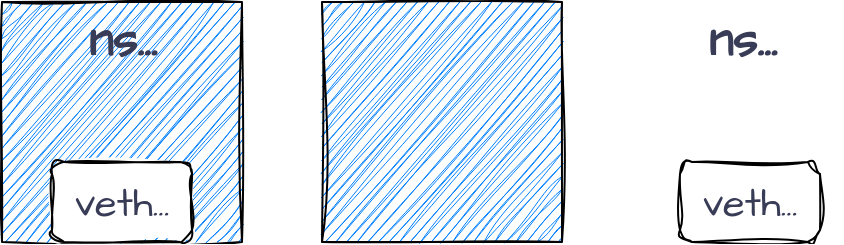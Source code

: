 <mxfile pages="3">
    <diagram id="_f5m5LR9E8L5jP-z1Y56" name="veth">
        <mxGraphModel dx="1011" dy="498" grid="1" gridSize="10" guides="1" tooltips="1" connect="1" arrows="1" fold="1" page="1" pageScale="1" pageWidth="827" pageHeight="1169" math="0" shadow="0">
            <root>
                <mxCell id="0"/>
                <mxCell id="1" parent="0"/>
                <mxCell id="RP_6BdAvPYwAgskeF7l2-1" value="" style="group" parent="1" vertex="1" connectable="0">
                    <mxGeometry x="40" y="40" width="120" height="120" as="geometry"/>
                </mxCell>
                <mxCell id="RP_6BdAvPYwAgskeF7l2-2" value="" style="whiteSpace=wrap;html=1;aspect=fixed;sketch=1;hachureGap=4;jiggle=2;curveFitting=1;strokeColor=#000000;fontFamily=Architects Daughter;fontSource=https%3A%2F%2Ffonts.googleapis.com%2Fcss%3Ffamily%3DArchitects%2BDaughter;fontColor=#393C56;fillColor=#007FFF;movable=1;resizable=1;rotatable=1;deletable=1;editable=1;locked=0;connectable=1;" parent="RP_6BdAvPYwAgskeF7l2-1" vertex="1">
                    <mxGeometry width="120" height="120" as="geometry"/>
                </mxCell>
                <mxCell id="RP_6BdAvPYwAgskeF7l2-3" value="ns..." style="text;strokeColor=none;fillColor=none;html=1;fontSize=24;fontStyle=1;verticalAlign=middle;align=center;fontFamily=Architects Daughter;fontSource=https%3A%2F%2Ffonts.googleapis.com%2Fcss%3Ffamily%3DArchitects%2BDaughter;fontColor=#393C56;movable=1;resizable=1;rotatable=1;deletable=1;editable=1;locked=0;connectable=1;" parent="RP_6BdAvPYwAgskeF7l2-1" vertex="1">
                    <mxGeometry x="10" width="100" height="40" as="geometry"/>
                </mxCell>
                <mxCell id="RP_6BdAvPYwAgskeF7l2-4" value="veth..." style="rounded=1;whiteSpace=wrap;html=1;sketch=1;hachureGap=4;jiggle=2;curveFitting=1;strokeColor=#000000;fontFamily=Architects Daughter;fontSource=https%3A%2F%2Ffonts.googleapis.com%2Fcss%3Ffamily%3DArchitects%2BDaughter;fontColor=#393C56;fillColor=default;fontSize=20;movable=1;resizable=1;rotatable=1;deletable=1;editable=1;locked=0;connectable=1;" parent="RP_6BdAvPYwAgskeF7l2-1" vertex="1">
                    <mxGeometry x="25" y="80" width="70" height="40" as="geometry"/>
                </mxCell>
                <mxCell id="RP_6BdAvPYwAgskeF7l2-6" value="" style="whiteSpace=wrap;html=1;aspect=fixed;sketch=1;hachureGap=4;jiggle=2;curveFitting=1;strokeColor=#000000;fontFamily=Architects Daughter;fontSource=https%3A%2F%2Ffonts.googleapis.com%2Fcss%3Ffamily%3DArchitects%2BDaughter;fontColor=#393C56;fillColor=#007FFF;movable=1;resizable=1;rotatable=1;deletable=1;editable=1;locked=0;connectable=1;container=0;" parent="1" vertex="1">
                    <mxGeometry x="200" y="40" width="120" height="120" as="geometry"/>
                </mxCell>
                <mxCell id="RP_6BdAvPYwAgskeF7l2-7" value="ns..." style="text;strokeColor=none;fillColor=none;html=1;fontSize=24;fontStyle=1;verticalAlign=middle;align=center;fontFamily=Architects Daughter;fontSource=https%3A%2F%2Ffonts.googleapis.com%2Fcss%3Ffamily%3DArchitects%2BDaughter;fontColor=#393C56;movable=1;resizable=1;rotatable=1;deletable=1;editable=1;locked=0;connectable=1;container=0;" parent="1" vertex="1">
                    <mxGeometry x="360" y="40" width="100" height="40" as="geometry"/>
                </mxCell>
                <mxCell id="RP_6BdAvPYwAgskeF7l2-8" value="veth..." style="rounded=1;whiteSpace=wrap;html=1;sketch=1;hachureGap=4;jiggle=2;curveFitting=1;strokeColor=#000000;fontFamily=Architects Daughter;fontSource=https%3A%2F%2Ffonts.googleapis.com%2Fcss%3Ffamily%3DArchitects%2BDaughter;fontColor=#393C56;fillColor=default;fontSize=20;movable=1;resizable=1;rotatable=1;deletable=1;editable=1;locked=0;connectable=1;container=0;" parent="1" vertex="1">
                    <mxGeometry x="379" y="120" width="70" height="40" as="geometry"/>
                </mxCell>
            </root>
        </mxGraphModel>
    </diagram>
    <diagram name="veth basic" id="9n7n2OoamNd9vUTj5aNR">
        <mxGraphModel dx="1011" dy="498" grid="1" gridSize="10" guides="1" tooltips="1" connect="1" arrows="1" fold="1" page="1" pageScale="1" pageWidth="827" pageHeight="1169" math="0" shadow="0">
            <root>
                <mxCell id="0"/>
                <mxCell id="1" parent="0"/>
                <mxCell id="jtp5V4vhF1qppO55_ybR-1" value="" style="rounded=0;whiteSpace=wrap;html=1;sketch=1;curveFitting=1;jiggle=2;labelBackgroundColor=none;fillColor=#F2CC8F;strokeColor=#E07A5F;fontColor=#393C56;" parent="1" vertex="1">
                    <mxGeometry x="80" y="80" width="440" height="280" as="geometry"/>
                </mxCell>
                <mxCell id="jtp5V4vhF1qppO55_ybR-2" value="host" style="text;strokeColor=none;fillColor=none;html=1;fontSize=24;fontStyle=1;verticalAlign=middle;align=center;fontFamily=Architects Daughter;fontSource=https%3A%2F%2Ffonts.googleapis.com%2Fcss%3Ffamily%3DArchitects%2BDaughter;fontColor=#393C56;" parent="1" vertex="1">
                    <mxGeometry x="250" y="90" width="100" height="40" as="geometry"/>
                </mxCell>
                <mxCell id="R2Cz_HbnfYikDn4Q8eBr-1" value="" style="group" parent="1" vertex="1" connectable="0">
                    <mxGeometry x="120" y="160" width="120" height="120" as="geometry"/>
                </mxCell>
                <mxCell id="R2Cz_HbnfYikDn4Q8eBr-2" value="" style="whiteSpace=wrap;html=1;aspect=fixed;sketch=1;hachureGap=4;jiggle=2;curveFitting=1;strokeColor=#000000;fontFamily=Architects Daughter;fontSource=https%3A%2F%2Ffonts.googleapis.com%2Fcss%3Ffamily%3DArchitects%2BDaughter;fontColor=#393C56;fillColor=#007FFF;movable=1;resizable=1;rotatable=1;deletable=1;editable=1;locked=0;connectable=1;" parent="R2Cz_HbnfYikDn4Q8eBr-1" vertex="1">
                    <mxGeometry width="120" height="120" as="geometry"/>
                </mxCell>
                <mxCell id="R2Cz_HbnfYikDn4Q8eBr-3" value="ns1" style="text;strokeColor=none;fillColor=none;html=1;fontSize=24;fontStyle=1;verticalAlign=middle;align=center;fontFamily=Architects Daughter;fontSource=https%3A%2F%2Ffonts.googleapis.com%2Fcss%3Ffamily%3DArchitects%2BDaughter;fontColor=#393C56;movable=1;resizable=1;rotatable=1;deletable=1;editable=1;locked=0;connectable=1;" parent="R2Cz_HbnfYikDn4Q8eBr-1" vertex="1">
                    <mxGeometry x="10" width="100" height="40" as="geometry"/>
                </mxCell>
                <mxCell id="R2Cz_HbnfYikDn4Q8eBr-4" value="veth1" style="rounded=1;whiteSpace=wrap;html=1;sketch=1;hachureGap=4;jiggle=2;curveFitting=1;strokeColor=#000000;fontFamily=Architects Daughter;fontSource=https%3A%2F%2Ffonts.googleapis.com%2Fcss%3Ffamily%3DArchitects%2BDaughter;fontColor=#393C56;fillColor=default;fontSize=20;movable=1;resizable=1;rotatable=1;deletable=1;editable=1;locked=0;connectable=1;" parent="R2Cz_HbnfYikDn4Q8eBr-1" vertex="1">
                    <mxGeometry x="25" y="80" width="70" height="40" as="geometry"/>
                </mxCell>
                <mxCell id="s11-odMuehypV0PxfjtB-1" value="" style="group" parent="1" vertex="1" connectable="0">
                    <mxGeometry x="360" y="160" width="120" height="120" as="geometry"/>
                </mxCell>
                <mxCell id="s11-odMuehypV0PxfjtB-2" value="" style="whiteSpace=wrap;html=1;aspect=fixed;sketch=1;hachureGap=4;jiggle=2;curveFitting=1;strokeColor=#000000;fontFamily=Architects Daughter;fontSource=https%3A%2F%2Ffonts.googleapis.com%2Fcss%3Ffamily%3DArchitects%2BDaughter;fontColor=#393C56;fillColor=#007FFF;movable=1;resizable=1;rotatable=1;deletable=1;editable=1;locked=0;connectable=1;" parent="s11-odMuehypV0PxfjtB-1" vertex="1">
                    <mxGeometry width="120" height="120" as="geometry"/>
                </mxCell>
                <mxCell id="s11-odMuehypV0PxfjtB-3" value="ns2" style="text;strokeColor=none;fillColor=none;html=1;fontSize=24;fontStyle=1;verticalAlign=middle;align=center;fontFamily=Architects Daughter;fontSource=https%3A%2F%2Ffonts.googleapis.com%2Fcss%3Ffamily%3DArchitects%2BDaughter;fontColor=#393C56;movable=1;resizable=1;rotatable=1;deletable=1;editable=1;locked=0;connectable=1;" parent="s11-odMuehypV0PxfjtB-1" vertex="1">
                    <mxGeometry x="10" width="100" height="40" as="geometry"/>
                </mxCell>
                <mxCell id="s11-odMuehypV0PxfjtB-4" value="veth2" style="rounded=1;whiteSpace=wrap;html=1;sketch=1;hachureGap=4;jiggle=2;curveFitting=1;strokeColor=#000000;fontFamily=Architects Daughter;fontSource=https%3A%2F%2Ffonts.googleapis.com%2Fcss%3Ffamily%3DArchitects%2BDaughter;fontColor=#393C56;fillColor=default;fontSize=20;movable=1;resizable=1;rotatable=1;deletable=1;editable=1;locked=0;connectable=1;" parent="s11-odMuehypV0PxfjtB-1" vertex="1">
                    <mxGeometry x="25" y="80" width="70" height="40" as="geometry"/>
                </mxCell>
                <mxCell id="s11-odMuehypV0PxfjtB-5" value="" style="endArrow=classic;startArrow=classic;html=1;rounded=0;sketch=1;hachureGap=4;jiggle=2;curveFitting=1;strokeColor=#E07A5F;fontFamily=Architects Daughter;fontSource=https%3A%2F%2Ffonts.googleapis.com%2Fcss%3Ffamily%3DArchitects%2BDaughter;fontColor=#393C56;fillColor=#F2CC8F;exitX=0.5;exitY=1;exitDx=0;exitDy=0;entryX=0.5;entryY=1;entryDx=0;entryDy=0;shadow=0;flowAnimation=0;" parent="1" source="R2Cz_HbnfYikDn4Q8eBr-4" target="s11-odMuehypV0PxfjtB-4" edge="1">
                    <mxGeometry width="50" height="50" relative="1" as="geometry">
                        <mxPoint x="220" y="520" as="sourcePoint"/>
                        <mxPoint x="270" y="470" as="targetPoint"/>
                        <Array as="points">
                            <mxPoint x="240" y="320"/>
                            <mxPoint x="300" y="330"/>
                            <mxPoint x="360" y="320"/>
                        </Array>
                    </mxGeometry>
                </mxCell>
            </root>
        </mxGraphModel>
    </diagram>
    <diagram id="ap83H95kaW_1PLC30g-j" name="veth bridge">
        <mxGraphModel dx="1011" dy="498" grid="1" gridSize="10" guides="1" tooltips="1" connect="1" arrows="1" fold="1" page="1" pageScale="1" pageWidth="827" pageHeight="1169" math="0" shadow="0">
            <root>
                <mxCell id="0"/>
                <mxCell id="1" parent="0"/>
                <mxCell id="xdrLrjXQJy6f7-XT6q0i-1" value="" style="rounded=0;whiteSpace=wrap;html=1;sketch=1;curveFitting=1;jiggle=2;labelBackgroundColor=none;fillColor=#F2CC8F;strokeColor=#E07A5F;fontColor=#393C56;" parent="1" vertex="1">
                    <mxGeometry x="80" y="80" width="520" height="400" as="geometry"/>
                </mxCell>
                <mxCell id="xdrLrjXQJy6f7-XT6q0i-2" value="host" style="text;strokeColor=none;fillColor=none;html=1;fontSize=24;fontStyle=1;verticalAlign=middle;align=center;fontFamily=Architects Daughter;fontSource=https%3A%2F%2Ffonts.googleapis.com%2Fcss%3Ffamily%3DArchitects%2BDaughter;fontColor=#393C56;" parent="1" vertex="1">
                    <mxGeometry x="290" y="90" width="100" height="40" as="geometry"/>
                </mxCell>
                <mxCell id="3E_MkEKTT18vOSAzYj5m-4" value="" style="group" parent="1" vertex="1" connectable="0">
                    <mxGeometry x="120" y="160" width="120" height="120" as="geometry"/>
                </mxCell>
                <mxCell id="xdrLrjXQJy6f7-XT6q0i-3" value="" style="whiteSpace=wrap;html=1;aspect=fixed;sketch=1;hachureGap=4;jiggle=2;curveFitting=1;strokeColor=#000000;fontFamily=Architects Daughter;fontSource=https%3A%2F%2Ffonts.googleapis.com%2Fcss%3Ffamily%3DArchitects%2BDaughter;fontColor=#393C56;fillColor=#007FFF;movable=1;resizable=1;rotatable=1;deletable=1;editable=1;locked=0;connectable=1;" parent="3E_MkEKTT18vOSAzYj5m-4" vertex="1">
                    <mxGeometry width="120" height="120" as="geometry"/>
                </mxCell>
                <mxCell id="xdrLrjXQJy6f7-XT6q0i-5" value="ns1" style="text;strokeColor=none;fillColor=none;html=1;fontSize=24;fontStyle=1;verticalAlign=middle;align=center;fontFamily=Architects Daughter;fontSource=https%3A%2F%2Ffonts.googleapis.com%2Fcss%3Ffamily%3DArchitects%2BDaughter;fontColor=#393C56;movable=1;resizable=1;rotatable=1;deletable=1;editable=1;locked=0;connectable=1;" parent="3E_MkEKTT18vOSAzYj5m-4" vertex="1">
                    <mxGeometry x="10" width="100" height="40" as="geometry"/>
                </mxCell>
                <mxCell id="xdrLrjXQJy6f7-XT6q0i-7" value="veth1" style="rounded=1;whiteSpace=wrap;html=1;sketch=1;hachureGap=4;jiggle=2;curveFitting=1;strokeColor=#000000;fontFamily=Architects Daughter;fontSource=https%3A%2F%2Ffonts.googleapis.com%2Fcss%3Ffamily%3DArchitects%2BDaughter;fontColor=#393C56;fillColor=default;fontSize=20;movable=1;resizable=1;rotatable=1;deletable=1;editable=1;locked=0;connectable=1;" parent="3E_MkEKTT18vOSAzYj5m-4" vertex="1">
                    <mxGeometry x="25" y="80" width="70" height="40" as="geometry"/>
                </mxCell>
                <mxCell id="3E_MkEKTT18vOSAzYj5m-5" value="" style="group" parent="1" vertex="1" connectable="0">
                    <mxGeometry x="280" y="160" width="120" height="120" as="geometry"/>
                </mxCell>
                <mxCell id="3E_MkEKTT18vOSAzYj5m-6" value="" style="whiteSpace=wrap;html=1;aspect=fixed;sketch=1;hachureGap=4;jiggle=2;curveFitting=1;strokeColor=#000000;fontFamily=Architects Daughter;fontSource=https%3A%2F%2Ffonts.googleapis.com%2Fcss%3Ffamily%3DArchitects%2BDaughter;fontColor=#393C56;fillColor=#007FFF;movable=1;resizable=1;rotatable=1;deletable=1;editable=1;locked=0;connectable=1;" parent="3E_MkEKTT18vOSAzYj5m-5" vertex="1">
                    <mxGeometry width="120" height="120" as="geometry"/>
                </mxCell>
                <mxCell id="3E_MkEKTT18vOSAzYj5m-7" value="ns2" style="text;strokeColor=none;fillColor=none;html=1;fontSize=24;fontStyle=1;verticalAlign=middle;align=center;fontFamily=Architects Daughter;fontSource=https%3A%2F%2Ffonts.googleapis.com%2Fcss%3Ffamily%3DArchitects%2BDaughter;fontColor=#393C56;movable=1;resizable=1;rotatable=1;deletable=1;editable=1;locked=0;connectable=1;" parent="3E_MkEKTT18vOSAzYj5m-5" vertex="1">
                    <mxGeometry x="10" width="100" height="40" as="geometry"/>
                </mxCell>
                <mxCell id="3E_MkEKTT18vOSAzYj5m-8" value="veth2" style="rounded=1;whiteSpace=wrap;html=1;sketch=1;hachureGap=4;jiggle=2;curveFitting=1;strokeColor=#000000;fontFamily=Architects Daughter;fontSource=https%3A%2F%2Ffonts.googleapis.com%2Fcss%3Ffamily%3DArchitects%2BDaughter;fontColor=#393C56;fillColor=default;fontSize=20;movable=1;resizable=1;rotatable=1;deletable=1;editable=1;locked=0;connectable=1;" parent="3E_MkEKTT18vOSAzYj5m-5" vertex="1">
                    <mxGeometry x="25" y="80" width="70" height="40" as="geometry"/>
                </mxCell>
                <mxCell id="3E_MkEKTT18vOSAzYj5m-9" value="" style="group" parent="1" vertex="1" connectable="0">
                    <mxGeometry x="440" y="160" width="120" height="120" as="geometry"/>
                </mxCell>
                <mxCell id="3E_MkEKTT18vOSAzYj5m-10" value="" style="whiteSpace=wrap;html=1;aspect=fixed;sketch=1;hachureGap=4;jiggle=2;curveFitting=1;strokeColor=#000000;fontFamily=Architects Daughter;fontSource=https%3A%2F%2Ffonts.googleapis.com%2Fcss%3Ffamily%3DArchitects%2BDaughter;fontColor=#393C56;fillColor=#007FFF;movable=1;resizable=1;rotatable=1;deletable=1;editable=1;locked=0;connectable=1;" parent="3E_MkEKTT18vOSAzYj5m-9" vertex="1">
                    <mxGeometry width="120" height="120" as="geometry"/>
                </mxCell>
                <mxCell id="3E_MkEKTT18vOSAzYj5m-11" value="ns..." style="text;strokeColor=none;fillColor=none;html=1;fontSize=24;fontStyle=1;verticalAlign=middle;align=center;fontFamily=Architects Daughter;fontSource=https%3A%2F%2Ffonts.googleapis.com%2Fcss%3Ffamily%3DArchitects%2BDaughter;fontColor=#393C56;movable=1;resizable=1;rotatable=1;deletable=1;editable=1;locked=0;connectable=1;" parent="3E_MkEKTT18vOSAzYj5m-9" vertex="1">
                    <mxGeometry x="10" width="100" height="40" as="geometry"/>
                </mxCell>
                <mxCell id="3E_MkEKTT18vOSAzYj5m-12" value="veth..." style="rounded=1;whiteSpace=wrap;html=1;sketch=1;hachureGap=4;jiggle=2;curveFitting=1;strokeColor=#000000;fontFamily=Architects Daughter;fontSource=https%3A%2F%2Ffonts.googleapis.com%2Fcss%3Ffamily%3DArchitects%2BDaughter;fontColor=#393C56;fillColor=default;fontSize=20;movable=1;resizable=1;rotatable=1;deletable=1;editable=1;locked=0;connectable=1;" parent="3E_MkEKTT18vOSAzYj5m-9" vertex="1">
                    <mxGeometry x="25" y="80" width="70" height="40" as="geometry"/>
                </mxCell>
                <mxCell id="yaDulzGHkOgwKE1QpRVY-1" value="" style="rounded=1;whiteSpace=wrap;html=1;sketch=1;hachureGap=4;jiggle=2;curveFitting=1;strokeColor=#E07A5F;fontFamily=Architects Daughter;fontSource=https%3A%2F%2Ffonts.googleapis.com%2Fcss%3Ffamily%3DArchitects%2BDaughter;fontColor=#393C56;fillColor=#F2CC8F;" parent="1" vertex="1">
                    <mxGeometry x="120" y="360" width="440" height="80" as="geometry"/>
                </mxCell>
                <mxCell id="yaDulzGHkOgwKE1QpRVY-2" value="br-veth" style="text;strokeColor=none;fillColor=none;html=1;fontSize=24;fontStyle=1;verticalAlign=middle;align=center;fontFamily=Architects Daughter;fontSource=https%3A%2F%2Ffonts.googleapis.com%2Fcss%3Ffamily%3DArchitects%2BDaughter;fontColor=#393C56;" parent="1" vertex="1">
                    <mxGeometry x="290" y="400" width="100" height="40" as="geometry"/>
                </mxCell>
                <mxCell id="yaDulzGHkOgwKE1QpRVY-8" value="veth1-p" style="rounded=1;whiteSpace=wrap;html=1;sketch=1;hachureGap=4;jiggle=2;curveFitting=1;strokeColor=#000000;fontFamily=Architects Daughter;fontSource=https%3A%2F%2Ffonts.googleapis.com%2Fcss%3Ffamily%3DArchitects%2BDaughter;fontColor=#393C56;fillColor=default;fontSize=20;movable=1;resizable=1;rotatable=1;deletable=1;editable=1;locked=0;connectable=1;" parent="1" vertex="1">
                    <mxGeometry x="145" y="360" width="70" height="40" as="geometry"/>
                </mxCell>
                <mxCell id="yaDulzGHkOgwKE1QpRVY-9" value="veth1-p" style="rounded=1;whiteSpace=wrap;html=1;sketch=1;hachureGap=4;jiggle=2;curveFitting=1;strokeColor=#000000;fontFamily=Architects Daughter;fontSource=https%3A%2F%2Ffonts.googleapis.com%2Fcss%3Ffamily%3DArchitects%2BDaughter;fontColor=#393C56;fillColor=default;fontSize=20;movable=1;resizable=1;rotatable=1;deletable=1;editable=1;locked=0;connectable=1;" parent="1" vertex="1">
                    <mxGeometry x="305" y="360" width="70" height="40" as="geometry"/>
                </mxCell>
                <mxCell id="yaDulzGHkOgwKE1QpRVY-10" value="veth...-p" style="rounded=1;whiteSpace=wrap;html=1;sketch=1;hachureGap=4;jiggle=2;curveFitting=1;strokeColor=#000000;fontFamily=Architects Daughter;fontSource=https%3A%2F%2Ffonts.googleapis.com%2Fcss%3Ffamily%3DArchitects%2BDaughter;fontColor=#393C56;fillColor=default;fontSize=20;movable=1;resizable=1;rotatable=1;deletable=1;editable=1;locked=0;connectable=1;" parent="1" vertex="1">
                    <mxGeometry x="465" y="360" width="70" height="40" as="geometry"/>
                </mxCell>
                <mxCell id="_CrFSLxKkMjy1eWv_cX5-1" value="" style="endArrow=classic;startArrow=classic;html=1;rounded=0;sketch=1;hachureGap=4;jiggle=2;curveFitting=1;strokeColor=#E07A5F;fontFamily=Architects Daughter;fontSource=https%3A%2F%2Ffonts.googleapis.com%2Fcss%3Ffamily%3DArchitects%2BDaughter;fontColor=#393C56;fillColor=#F2CC8F;entryX=0.5;entryY=1;entryDx=0;entryDy=0;" parent="1" source="yaDulzGHkOgwKE1QpRVY-8" target="xdrLrjXQJy6f7-XT6q0i-7" edge="1">
                    <mxGeometry width="50" height="50" relative="1" as="geometry">
                        <mxPoint x="390" y="250" as="sourcePoint"/>
                        <mxPoint x="440" y="200" as="targetPoint"/>
                    </mxGeometry>
                </mxCell>
                <mxCell id="_CrFSLxKkMjy1eWv_cX5-2" value="" style="endArrow=classic;startArrow=classic;html=1;rounded=0;sketch=1;hachureGap=4;jiggle=2;curveFitting=1;strokeColor=#E07A5F;fontFamily=Architects Daughter;fontSource=https%3A%2F%2Ffonts.googleapis.com%2Fcss%3Ffamily%3DArchitects%2BDaughter;fontColor=#393C56;fillColor=#F2CC8F;entryX=0.5;entryY=1;entryDx=0;entryDy=0;" parent="1" edge="1">
                    <mxGeometry width="50" height="50" relative="1" as="geometry">
                        <mxPoint x="339.5" y="360" as="sourcePoint"/>
                        <mxPoint x="339.5" y="280" as="targetPoint"/>
                    </mxGeometry>
                </mxCell>
                <mxCell id="_CrFSLxKkMjy1eWv_cX5-3" value="" style="endArrow=classic;startArrow=classic;html=1;rounded=0;sketch=1;hachureGap=4;jiggle=2;curveFitting=1;strokeColor=#E07A5F;fontFamily=Architects Daughter;fontSource=https%3A%2F%2Ffonts.googleapis.com%2Fcss%3Ffamily%3DArchitects%2BDaughter;fontColor=#393C56;fillColor=#F2CC8F;entryX=0.5;entryY=1;entryDx=0;entryDy=0;" parent="1" edge="1">
                    <mxGeometry width="50" height="50" relative="1" as="geometry">
                        <mxPoint x="499.5" y="360" as="sourcePoint"/>
                        <mxPoint x="499.5" y="280" as="targetPoint"/>
                    </mxGeometry>
                </mxCell>
            </root>
        </mxGraphModel>
    </diagram>
</mxfile>
